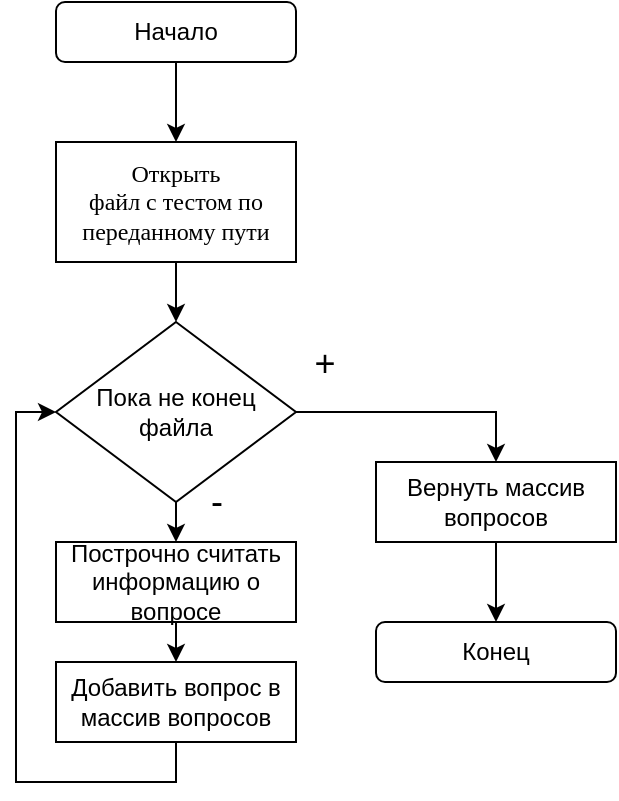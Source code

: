 <mxfile version="12.9.11" type="device"><diagram name="Page-1" id="b5b7bab2-c9e2-2cf4-8b2a-24fd1a2a6d21"><mxGraphModel dx="1038" dy="552" grid="1" gridSize="10" guides="1" tooltips="1" connect="1" arrows="1" fold="1" page="1" pageScale="1" pageWidth="827" pageHeight="1169" background="#ffffff" math="0" shadow="0"><root><mxCell id="0"/><mxCell id="1" parent="0"/><mxCell id="b7RJh0Z-o-Su435gZNay-18" value="" style="edgeStyle=none;rounded=0;orthogonalLoop=1;jettySize=auto;html=1;" parent="1" source="b7RJh0Z-o-Su435gZNay-15" target="b7RJh0Z-o-Su435gZNay-17" edge="1"><mxGeometry relative="1" as="geometry"/></mxCell><mxCell id="b7RJh0Z-o-Su435gZNay-15" value="Начало" style="rounded=1;whiteSpace=wrap;html=1;" parent="1" vertex="1"><mxGeometry x="280" y="10" width="120" height="30" as="geometry"/></mxCell><mxCell id="b7RJh0Z-o-Su435gZNay-16" value="Конец" style="rounded=1;whiteSpace=wrap;html=1;" parent="1" vertex="1"><mxGeometry x="440" y="320" width="120" height="30" as="geometry"/></mxCell><mxCell id="b7RJh0Z-o-Su435gZNay-20" value="" style="edgeStyle=none;rounded=0;orthogonalLoop=1;jettySize=auto;html=1;" parent="1" source="b7RJh0Z-o-Su435gZNay-17" target="b7RJh0Z-o-Su435gZNay-19" edge="1"><mxGeometry relative="1" as="geometry"/></mxCell><mxCell id="b7RJh0Z-o-Su435gZNay-17" value="&lt;span style=&quot;font-family: &amp;#34;times new roman&amp;#34; , serif&quot;&gt;Открыть&lt;br&gt;файл с тестом по переданному пути&lt;/span&gt;" style="rounded=0;whiteSpace=wrap;html=1;" parent="1" vertex="1"><mxGeometry x="280" y="80" width="120" height="60" as="geometry"/></mxCell><mxCell id="b7RJh0Z-o-Su435gZNay-29" value="" style="edgeStyle=none;rounded=0;orthogonalLoop=1;jettySize=auto;html=1;" parent="1" source="b7RJh0Z-o-Su435gZNay-19" target="b7RJh0Z-o-Su435gZNay-23" edge="1"><mxGeometry relative="1" as="geometry"><Array as="points"><mxPoint x="340" y="270"/></Array></mxGeometry></mxCell><mxCell id="KUeqtEyBHD1wHSsjVU6K-1" value="-" style="edgeLabel;html=1;align=center;verticalAlign=middle;resizable=0;points=[];fontSize=18;" vertex="1" connectable="0" parent="b7RJh0Z-o-Su435gZNay-29"><mxGeometry x="-0.808" y="1" relative="1" as="geometry"><mxPoint x="19" y="-2" as="offset"/></mxGeometry></mxCell><mxCell id="b7RJh0Z-o-Su435gZNay-34" style="edgeStyle=orthogonalEdgeStyle;rounded=0;orthogonalLoop=1;jettySize=auto;html=1;exitX=1;exitY=0.5;exitDx=0;exitDy=0;entryX=0.5;entryY=0;entryDx=0;entryDy=0;" parent="1" source="b7RJh0Z-o-Su435gZNay-19" target="b7RJh0Z-o-Su435gZNay-33" edge="1"><mxGeometry relative="1" as="geometry"/></mxCell><mxCell id="KUeqtEyBHD1wHSsjVU6K-2" value="+" style="edgeLabel;html=1;align=center;verticalAlign=middle;resizable=0;points=[];fontSize=18;" vertex="1" connectable="0" parent="b7RJh0Z-o-Su435gZNay-34"><mxGeometry x="0.638" y="-84" relative="1" as="geometry"><mxPoint x="-2" y="-27" as="offset"/></mxGeometry></mxCell><mxCell id="b7RJh0Z-o-Su435gZNay-19" value="Пока не конец файла" style="rhombus;whiteSpace=wrap;html=1;" parent="1" vertex="1"><mxGeometry x="280" y="170" width="120" height="90" as="geometry"/></mxCell><mxCell id="b7RJh0Z-o-Su435gZNay-31" value="" style="edgeStyle=none;rounded=0;orthogonalLoop=1;jettySize=auto;html=1;" parent="1" source="b7RJh0Z-o-Su435gZNay-23" target="b7RJh0Z-o-Su435gZNay-30" edge="1"><mxGeometry relative="1" as="geometry"/></mxCell><mxCell id="b7RJh0Z-o-Su435gZNay-23" value="Построчно считать информацию о вопросе" style="rounded=0;whiteSpace=wrap;html=1;" parent="1" vertex="1"><mxGeometry x="280" y="280" width="120" height="40" as="geometry"/></mxCell><mxCell id="b7RJh0Z-o-Su435gZNay-32" style="edgeStyle=orthogonalEdgeStyle;rounded=0;orthogonalLoop=1;jettySize=auto;html=1;exitX=0.5;exitY=1;exitDx=0;exitDy=0;entryX=0;entryY=0.5;entryDx=0;entryDy=0;" parent="1" source="b7RJh0Z-o-Su435gZNay-30" target="b7RJh0Z-o-Su435gZNay-19" edge="1"><mxGeometry relative="1" as="geometry"/></mxCell><mxCell id="b7RJh0Z-o-Su435gZNay-30" value="Добавить вопрос в массив вопросов" style="rounded=0;whiteSpace=wrap;html=1;" parent="1" vertex="1"><mxGeometry x="280" y="340" width="120" height="40" as="geometry"/></mxCell><mxCell id="b7RJh0Z-o-Su435gZNay-35" style="edgeStyle=orthogonalEdgeStyle;rounded=0;orthogonalLoop=1;jettySize=auto;html=1;exitX=0.5;exitY=1;exitDx=0;exitDy=0;entryX=0.5;entryY=0;entryDx=0;entryDy=0;" parent="1" source="b7RJh0Z-o-Su435gZNay-33" target="b7RJh0Z-o-Su435gZNay-16" edge="1"><mxGeometry relative="1" as="geometry"/></mxCell><mxCell id="b7RJh0Z-o-Su435gZNay-33" value="Вернуть массив вопросов" style="rounded=0;whiteSpace=wrap;html=1;" parent="1" vertex="1"><mxGeometry x="440" y="240" width="120" height="40" as="geometry"/></mxCell></root></mxGraphModel></diagram></mxfile>